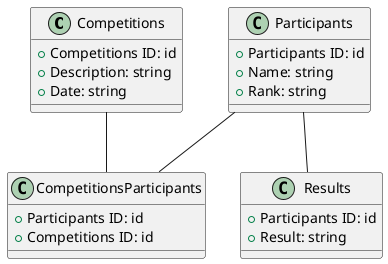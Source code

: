 @startuml
!define RECTANGLE class

'Создание сущности Competitions'
RECTANGLE Competitions {
  + Competitions ID: id
  + Description: string
  + Date: string
}

'Создание сущности Participants'
RECTANGLE Participants {
  + Participants ID: id
  + Name: string
  + Rank: string
}

'Создание сущности Result, связь 1:1, т.к. один участник заканчивает соревнование с одни результатом'
RECTANGLE Results {
  + Participants ID: id
  + Result: string
}

'связь N:M, т.к. в одном соревновании могут участвовать несколько человек, и один человек может принимать участие в нескольких соревнованиях'
RECTANGLE CompetitionsParticipants {
  + Participants ID: id
  + Competitions ID: id
}

Participants " " -- " " Results
Competitions " " -- " " CompetitionsParticipants
Participants " " -- " " CompetitionsParticipants
@enduml
